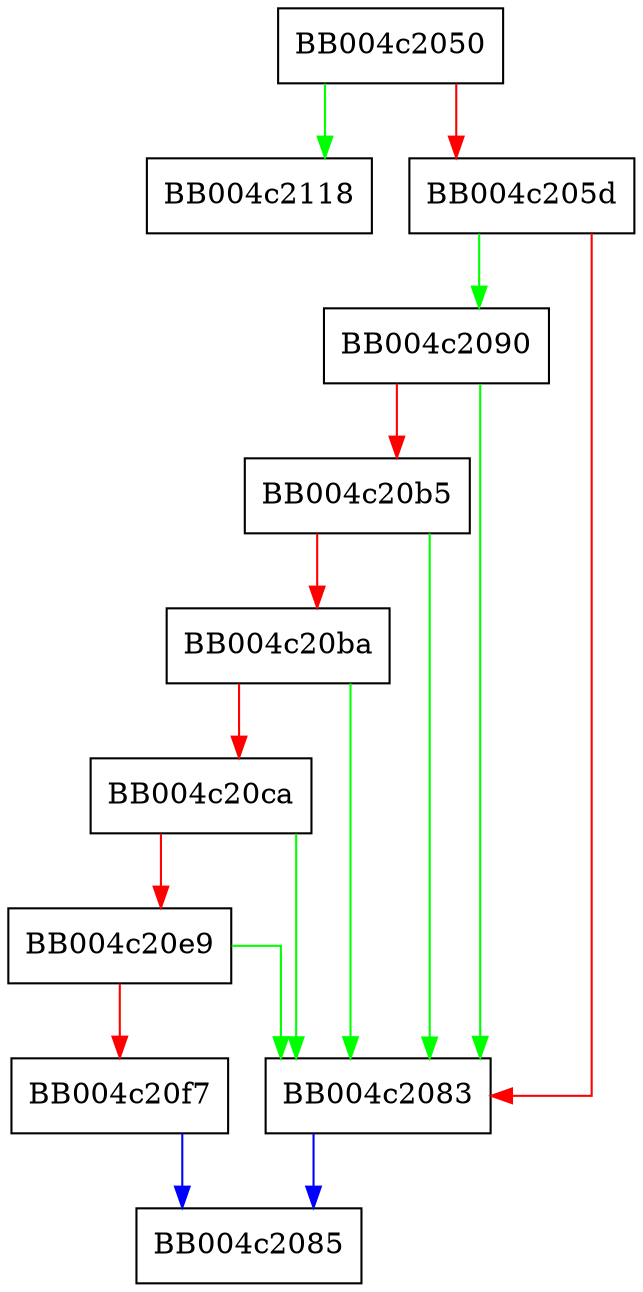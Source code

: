 digraph ossl_quic_wire_decode_frame_stop_sending {
  node [shape="box"];
  graph [splines=ortho];
  BB004c2050 -> BB004c2118 [color="green"];
  BB004c2050 -> BB004c205d [color="red"];
  BB004c205d -> BB004c2090 [color="green"];
  BB004c205d -> BB004c2083 [color="red"];
  BB004c2083 -> BB004c2085 [color="blue"];
  BB004c2090 -> BB004c2083 [color="green"];
  BB004c2090 -> BB004c20b5 [color="red"];
  BB004c20b5 -> BB004c2083 [color="green"];
  BB004c20b5 -> BB004c20ba [color="red"];
  BB004c20ba -> BB004c2083 [color="green"];
  BB004c20ba -> BB004c20ca [color="red"];
  BB004c20ca -> BB004c2083 [color="green"];
  BB004c20ca -> BB004c20e9 [color="red"];
  BB004c20e9 -> BB004c2083 [color="green"];
  BB004c20e9 -> BB004c20f7 [color="red"];
  BB004c20f7 -> BB004c2085 [color="blue"];
}